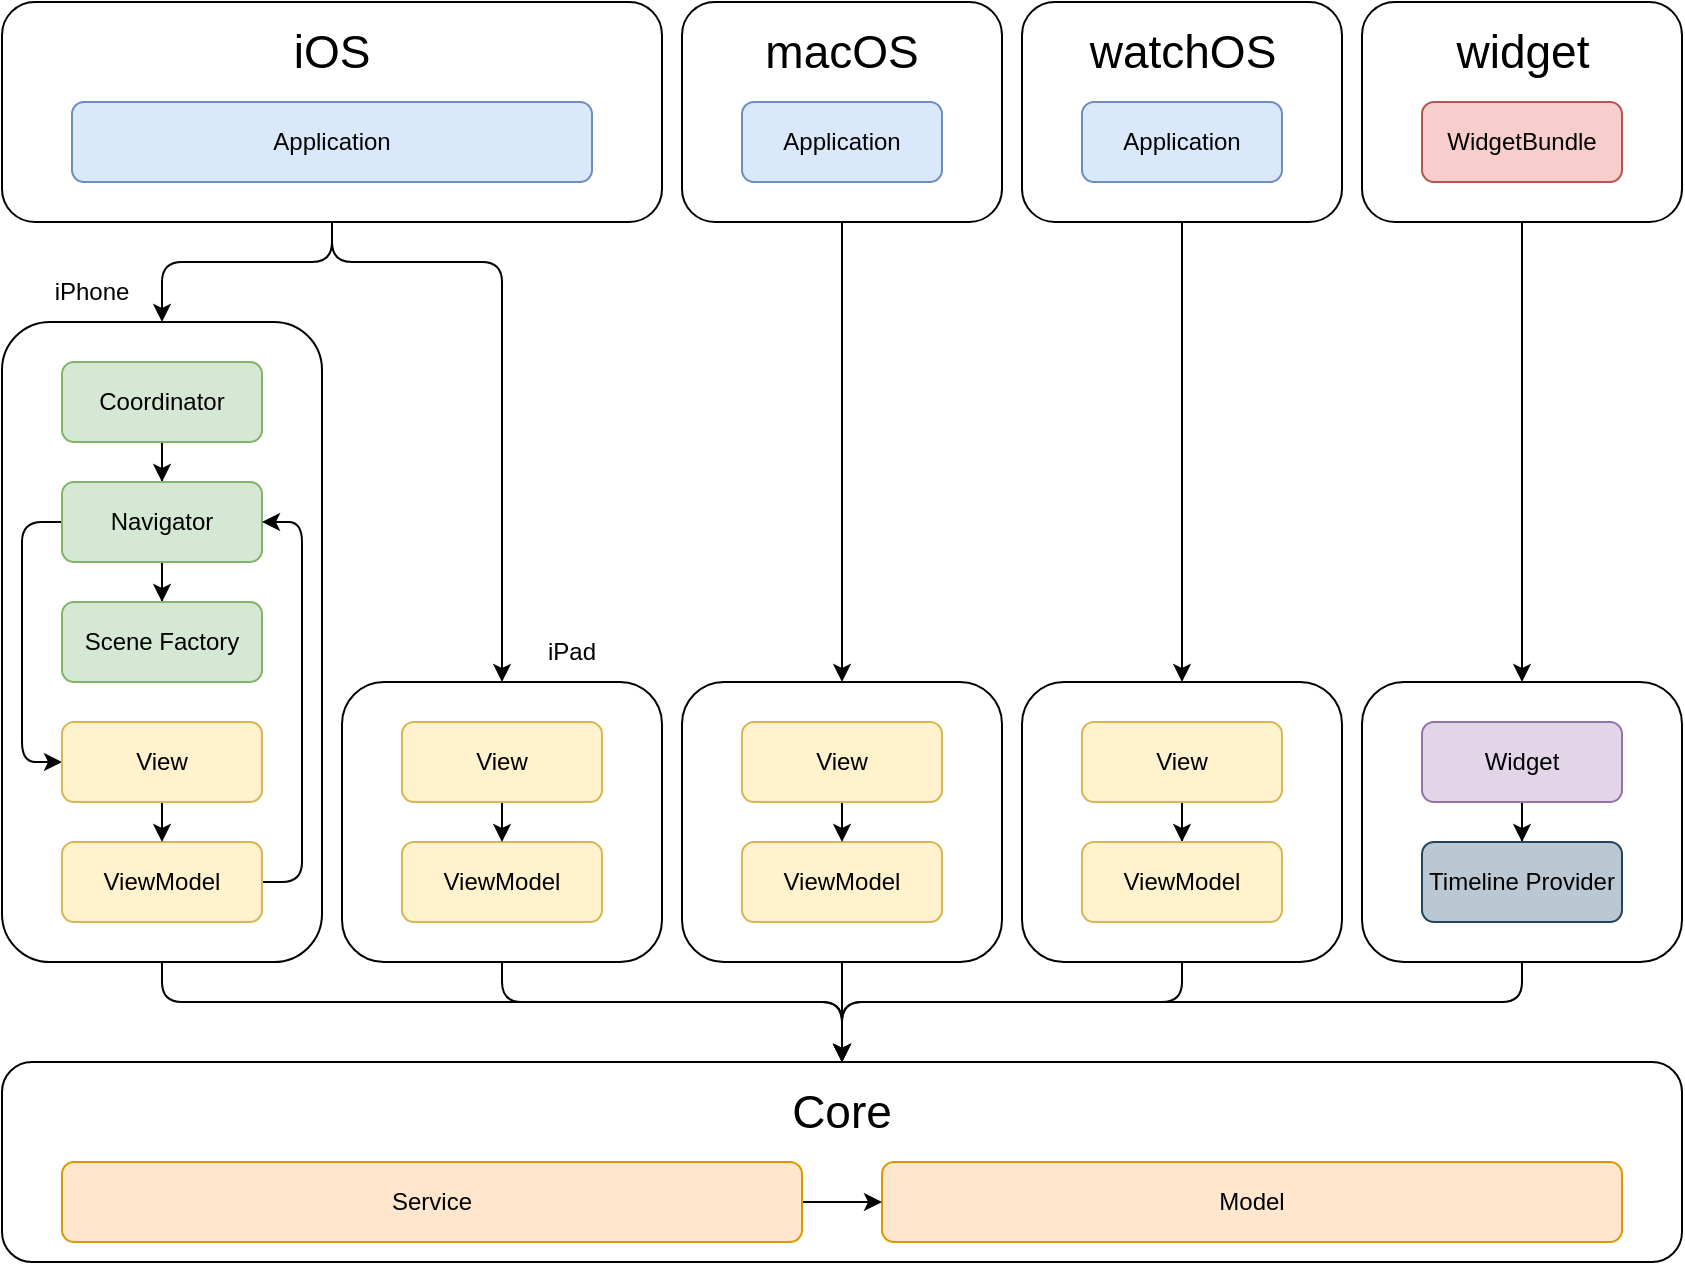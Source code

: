 <mxfile version="24.7.17">
  <diagram name="1 oldal" id="KdIXGfYalOhUa_dOvi26">
    <mxGraphModel dx="1363" dy="929" grid="1" gridSize="10" guides="1" tooltips="1" connect="1" arrows="1" fold="1" page="1" pageScale="1" pageWidth="827" pageHeight="1169" math="0" shadow="0">
      <root>
        <mxCell id="0" />
        <mxCell id="1" parent="0" />
        <mxCell id="Vqlb3dZFjE536sqPenBJ-21" style="edgeStyle=orthogonalEdgeStyle;rounded=1;orthogonalLoop=1;jettySize=auto;html=1;curved=0;" edge="1" parent="1" source="fzBN62UO4oejhAgNgZJR-6" target="fzBN62UO4oejhAgNgZJR-1">
          <mxGeometry relative="1" as="geometry">
            <Array as="points">
              <mxPoint x="250" y="880" />
              <mxPoint x="420" y="880" />
            </Array>
          </mxGeometry>
        </mxCell>
        <mxCell id="fzBN62UO4oejhAgNgZJR-6" value="" style="rounded=1;whiteSpace=wrap;html=1;fillColor=none;" parent="1" vertex="1">
          <mxGeometry x="170" y="720" width="160" height="140" as="geometry" />
        </mxCell>
        <mxCell id="Vqlb3dZFjE536sqPenBJ-15" style="edgeStyle=orthogonalEdgeStyle;rounded=1;orthogonalLoop=1;jettySize=auto;html=1;curved=0;" edge="1" parent="1" source="fzBN62UO4oejhAgNgZJR-3" target="fzBN62UO4oejhAgNgZJR-1">
          <mxGeometry relative="1" as="geometry">
            <Array as="points">
              <mxPoint x="80" y="880" />
              <mxPoint x="420" y="880" />
            </Array>
          </mxGeometry>
        </mxCell>
        <mxCell id="fzBN62UO4oejhAgNgZJR-3" value="" style="rounded=1;whiteSpace=wrap;html=1;fillColor=none;" parent="1" vertex="1">
          <mxGeometry y="540" width="160" height="320" as="geometry" />
        </mxCell>
        <mxCell id="fzBN62UO4oejhAgNgZJR-62" style="edgeStyle=orthogonalEdgeStyle;rounded=1;orthogonalLoop=1;jettySize=auto;html=1;curved=0;" parent="1" source="fzBN62UO4oejhAgNgZJR-60" target="fzBN62UO4oejhAgNgZJR-3" edge="1">
          <mxGeometry relative="1" as="geometry">
            <Array as="points">
              <mxPoint x="165" y="510" />
              <mxPoint x="80" y="510" />
            </Array>
          </mxGeometry>
        </mxCell>
        <mxCell id="fzBN62UO4oejhAgNgZJR-63" style="edgeStyle=orthogonalEdgeStyle;rounded=1;orthogonalLoop=1;jettySize=auto;html=1;exitX=0.5;exitY=1;exitDx=0;exitDy=0;curved=0;" parent="1" source="fzBN62UO4oejhAgNgZJR-60" target="fzBN62UO4oejhAgNgZJR-6" edge="1">
          <mxGeometry relative="1" as="geometry">
            <Array as="points">
              <mxPoint x="165" y="510" />
              <mxPoint x="250" y="510" />
            </Array>
            <mxPoint x="270" y="670" as="targetPoint" />
          </mxGeometry>
        </mxCell>
        <mxCell id="fzBN62UO4oejhAgNgZJR-60" value="" style="rounded=1;whiteSpace=wrap;html=1;fillColor=none;" parent="1" vertex="1">
          <mxGeometry y="380" width="330" height="110" as="geometry" />
        </mxCell>
        <mxCell id="UooaaY11Q18-pTHyj7YI-29" value="iOS" style="text;html=1;strokeColor=none;fillColor=none;align=center;verticalAlign=middle;whiteSpace=wrap;rounded=0;fontSize=23;" parent="1" vertex="1">
          <mxGeometry x="80" y="390" width="170" height="30" as="geometry" />
        </mxCell>
        <mxCell id="UooaaY11Q18-pTHyj7YI-1" value="Application" style="rounded=1;whiteSpace=wrap;html=1;fillColor=#dae8fc;strokeColor=#6c8ebf;" parent="1" vertex="1">
          <mxGeometry x="35" y="430" width="260" height="40" as="geometry" />
        </mxCell>
        <mxCell id="fzBN62UO4oejhAgNgZJR-7" style="edgeStyle=orthogonalEdgeStyle;rounded=0;orthogonalLoop=1;jettySize=auto;html=1;" parent="1" edge="1">
          <mxGeometry relative="1" as="geometry">
            <mxPoint x="280" y="630" as="sourcePoint" />
          </mxGeometry>
        </mxCell>
        <mxCell id="fzBN62UO4oejhAgNgZJR-9" style="edgeStyle=orthogonalEdgeStyle;rounded=0;orthogonalLoop=1;jettySize=auto;html=1;" parent="1" edge="1">
          <mxGeometry relative="1" as="geometry">
            <mxPoint x="280" y="690" as="sourcePoint" />
          </mxGeometry>
        </mxCell>
        <mxCell id="fzBN62UO4oejhAgNgZJR-14" value="ViewModel" style="rounded=1;whiteSpace=wrap;html=1;fillColor=#fff2cc;strokeColor=#d6b656;" parent="1" vertex="1">
          <mxGeometry x="200" y="800" width="100" height="40" as="geometry" />
        </mxCell>
        <mxCell id="fzBN62UO4oejhAgNgZJR-15" style="edgeStyle=orthogonalEdgeStyle;rounded=1;orthogonalLoop=1;jettySize=auto;html=1;curved=0;entryX=0.5;entryY=0;entryDx=0;entryDy=0;exitX=0.5;exitY=1;exitDx=0;exitDy=0;" parent="1" source="fzBN62UO4oejhAgNgZJR-16" target="fzBN62UO4oejhAgNgZJR-14" edge="1">
          <mxGeometry relative="1" as="geometry">
            <mxPoint x="250" y="790" as="targetPoint" />
            <Array as="points">
              <mxPoint x="250" y="780" />
              <mxPoint x="250" y="780" />
            </Array>
          </mxGeometry>
        </mxCell>
        <mxCell id="fzBN62UO4oejhAgNgZJR-16" value="View" style="rounded=1;whiteSpace=wrap;html=1;fillColor=#fff2cc;strokeColor=#d6b656;" parent="1" vertex="1">
          <mxGeometry x="200" y="740" width="100" height="40" as="geometry" />
        </mxCell>
        <mxCell id="fzBN62UO4oejhAgNgZJR-56" value="iPhone" style="text;html=1;strokeColor=none;fillColor=none;align=center;verticalAlign=middle;whiteSpace=wrap;rounded=0;fontSize=12;" parent="1" vertex="1">
          <mxGeometry y="510" width="90" height="30" as="geometry" />
        </mxCell>
        <mxCell id="UooaaY11Q18-pTHyj7YI-13" style="edgeStyle=orthogonalEdgeStyle;rounded=0;orthogonalLoop=1;jettySize=auto;html=1;" parent="1" source="UooaaY11Q18-pTHyj7YI-2" target="UooaaY11Q18-pTHyj7YI-3" edge="1">
          <mxGeometry relative="1" as="geometry" />
        </mxCell>
        <mxCell id="UooaaY11Q18-pTHyj7YI-2" value="Coordinator" style="rounded=1;whiteSpace=wrap;html=1;fillColor=#d5e8d4;strokeColor=#82b366;" parent="1" vertex="1">
          <mxGeometry x="30" y="560" width="100" height="40" as="geometry" />
        </mxCell>
        <mxCell id="UooaaY11Q18-pTHyj7YI-14" style="edgeStyle=orthogonalEdgeStyle;rounded=0;orthogonalLoop=1;jettySize=auto;html=1;" parent="1" source="UooaaY11Q18-pTHyj7YI-3" target="UooaaY11Q18-pTHyj7YI-4" edge="1">
          <mxGeometry relative="1" as="geometry" />
        </mxCell>
        <mxCell id="Vqlb3dZFjE536sqPenBJ-6" style="edgeStyle=orthogonalEdgeStyle;rounded=1;orthogonalLoop=1;jettySize=auto;html=1;entryX=0;entryY=0.5;entryDx=0;entryDy=0;curved=0;" edge="1" parent="1" source="UooaaY11Q18-pTHyj7YI-3" target="UooaaY11Q18-pTHyj7YI-7">
          <mxGeometry relative="1" as="geometry">
            <Array as="points">
              <mxPoint x="10" y="640" />
              <mxPoint x="10" y="760" />
            </Array>
          </mxGeometry>
        </mxCell>
        <mxCell id="UooaaY11Q18-pTHyj7YI-3" value="Navigator" style="rounded=1;whiteSpace=wrap;html=1;fillColor=#d5e8d4;strokeColor=#82b366;" parent="1" vertex="1">
          <mxGeometry x="30" y="620" width="100" height="40" as="geometry" />
        </mxCell>
        <mxCell id="UooaaY11Q18-pTHyj7YI-4" value="Scene Factory" style="rounded=1;whiteSpace=wrap;html=1;fillColor=#d5e8d4;strokeColor=#82b366;" parent="1" vertex="1">
          <mxGeometry x="30" y="680" width="100" height="40" as="geometry" />
        </mxCell>
        <mxCell id="UooaaY11Q18-pTHyj7YI-35" style="edgeStyle=orthogonalEdgeStyle;rounded=1;orthogonalLoop=1;jettySize=auto;html=1;startArrow=none;startFill=0;exitX=1;exitY=0.5;exitDx=0;exitDy=0;endArrow=classic;endFill=1;movable=1;resizable=1;rotatable=1;deletable=1;editable=1;locked=0;connectable=1;flowAnimation=0;" parent="1" source="UooaaY11Q18-pTHyj7YI-5" target="UooaaY11Q18-pTHyj7YI-3" edge="1">
          <mxGeometry relative="1" as="geometry">
            <Array as="points">
              <mxPoint x="150" y="820" />
              <mxPoint x="150" y="640" />
            </Array>
          </mxGeometry>
        </mxCell>
        <mxCell id="UooaaY11Q18-pTHyj7YI-5" value="ViewModel" style="rounded=1;whiteSpace=wrap;html=1;fillColor=#fff2cc;strokeColor=#d6b656;" parent="1" vertex="1">
          <mxGeometry x="30" y="800" width="100" height="40" as="geometry" />
        </mxCell>
        <mxCell id="UooaaY11Q18-pTHyj7YI-16" style="edgeStyle=orthogonalEdgeStyle;rounded=1;orthogonalLoop=1;jettySize=auto;html=1;curved=0;entryX=0.5;entryY=0;entryDx=0;entryDy=0;exitX=0.5;exitY=1;exitDx=0;exitDy=0;" parent="1" source="UooaaY11Q18-pTHyj7YI-7" target="UooaaY11Q18-pTHyj7YI-5" edge="1">
          <mxGeometry relative="1" as="geometry">
            <mxPoint x="80" y="790" as="targetPoint" />
            <Array as="points">
              <mxPoint x="80" y="780" />
              <mxPoint x="80" y="780" />
            </Array>
          </mxGeometry>
        </mxCell>
        <mxCell id="UooaaY11Q18-pTHyj7YI-7" value="View" style="rounded=1;whiteSpace=wrap;html=1;fillColor=#fff2cc;strokeColor=#d6b656;" parent="1" vertex="1">
          <mxGeometry x="30" y="740" width="100" height="40" as="geometry" />
        </mxCell>
        <mxCell id="Vqlb3dZFjE536sqPenBJ-17" style="edgeStyle=orthogonalEdgeStyle;rounded=1;orthogonalLoop=1;jettySize=auto;html=1;curved=0;" edge="1" parent="1" source="fzBN62UO4oejhAgNgZJR-17" target="fzBN62UO4oejhAgNgZJR-1">
          <mxGeometry relative="1" as="geometry" />
        </mxCell>
        <mxCell id="fzBN62UO4oejhAgNgZJR-17" value="" style="rounded=1;whiteSpace=wrap;html=1;fillColor=none;" parent="1" vertex="1">
          <mxGeometry x="340" y="720" width="160" height="140" as="geometry" />
        </mxCell>
        <mxCell id="fzBN62UO4oejhAgNgZJR-18" style="edgeStyle=orthogonalEdgeStyle;rounded=0;orthogonalLoop=1;jettySize=auto;html=1;" parent="1" edge="1">
          <mxGeometry relative="1" as="geometry">
            <mxPoint x="460" y="630" as="sourcePoint" />
          </mxGeometry>
        </mxCell>
        <mxCell id="fzBN62UO4oejhAgNgZJR-20" style="edgeStyle=orthogonalEdgeStyle;rounded=0;orthogonalLoop=1;jettySize=auto;html=1;" parent="1" edge="1">
          <mxGeometry relative="1" as="geometry">
            <mxPoint x="460" y="690" as="sourcePoint" />
          </mxGeometry>
        </mxCell>
        <mxCell id="fzBN62UO4oejhAgNgZJR-25" value="ViewModel" style="rounded=1;whiteSpace=wrap;html=1;fillColor=#fff2cc;strokeColor=#d6b656;" parent="1" vertex="1">
          <mxGeometry x="370" y="800" width="100" height="40" as="geometry" />
        </mxCell>
        <mxCell id="fzBN62UO4oejhAgNgZJR-26" style="edgeStyle=orthogonalEdgeStyle;rounded=1;orthogonalLoop=1;jettySize=auto;html=1;curved=0;entryX=0.5;entryY=0;entryDx=0;entryDy=0;exitX=0.5;exitY=1;exitDx=0;exitDy=0;" parent="1" source="fzBN62UO4oejhAgNgZJR-27" target="fzBN62UO4oejhAgNgZJR-25" edge="1">
          <mxGeometry relative="1" as="geometry">
            <mxPoint x="420" y="790" as="targetPoint" />
            <Array as="points">
              <mxPoint x="420" y="780" />
              <mxPoint x="420" y="780" />
            </Array>
          </mxGeometry>
        </mxCell>
        <mxCell id="fzBN62UO4oejhAgNgZJR-27" value="View" style="rounded=1;whiteSpace=wrap;html=1;fillColor=#fff2cc;strokeColor=#d6b656;" parent="1" vertex="1">
          <mxGeometry x="370" y="740" width="100" height="40" as="geometry" />
        </mxCell>
        <mxCell id="Vqlb3dZFjE536sqPenBJ-20" style="edgeStyle=orthogonalEdgeStyle;rounded=1;orthogonalLoop=1;jettySize=auto;html=1;curved=0;" edge="1" parent="1" source="5_Yaha5WO8GoKf-d1Jsj-4" target="fzBN62UO4oejhAgNgZJR-1">
          <mxGeometry relative="1" as="geometry">
            <Array as="points">
              <mxPoint x="590" y="880" />
              <mxPoint x="420" y="880" />
            </Array>
          </mxGeometry>
        </mxCell>
        <mxCell id="5_Yaha5WO8GoKf-d1Jsj-4" value="&lt;span style=&quot;caret-color: rgba(0, 0, 0, 0); color: rgba(0, 0, 0, 0); font-family: monospace; font-size: 0px; text-align: start; white-space: nowrap;&quot;&gt;%3CmxGraphModel%3E%3Croot%3E%3CmxCell%20id%3D%220%22%2F%3E%3CmxCell%20id%3D%221%22%20parent%3D%220%22%2F%3E%3CmxCell%20id%3D%222%22%20value%3D%22%22%20style%3D%22rounded%3D1%3BwhiteSpace%3Dwrap%3Bhtml%3D1%3BfillColor%3Dnone%3B%22%20vertex%3D%221%22%20parent%3D%221%22%3E%3CmxGeometry%20x%3D%22220%22%20y%3D%22540%22%20width%3D%22160%22%20height%3D%22320%22%20as%3D%22geometry%22%2F%3E%3C%2FmxCell%3E%3CmxCell%20id%3D%223%22%20style%3D%22edgeStyle%3DorthogonalEdgeStyle%3Brounded%3D0%3BorthogonalLoop%3D1%3BjettySize%3Dauto%3Bhtml%3D1%3B%22%20edge%3D%221%22%20source%3D%224%22%20target%3D%227%22%20parent%3D%221%22%3E%3CmxGeometry%20relative%3D%221%22%20as%3D%22geometry%22%2F%3E%3C%2FmxCell%3E%3CmxCell%20id%3D%224%22%20value%3D%22Coordinator%22%20style%3D%22rounded%3D1%3BwhiteSpace%3Dwrap%3Bhtml%3D1%3BfillColor%3D%23d5e8d4%3BstrokeColor%3D%2382b366%3B%22%20vertex%3D%221%22%20parent%3D%221%22%3E%3CmxGeometry%20x%3D%22250%22%20y%3D%22560%22%20width%3D%22100%22%20height%3D%2240%22%20as%3D%22geometry%22%2F%3E%3C%2FmxCell%3E%3CmxCell%20id%3D%225%22%20style%3D%22edgeStyle%3DorthogonalEdgeStyle%3Brounded%3D0%3BorthogonalLoop%3D1%3BjettySize%3Dauto%3Bhtml%3D1%3B%22%20edge%3D%221%22%20source%3D%227%22%20target%3D%228%22%20parent%3D%221%22%3E%3CmxGeometry%20relative%3D%221%22%20as%3D%22geometry%22%2F%3E%3C%2FmxCell%3E%3CmxCell%20id%3D%226%22%20style%3D%22edgeStyle%3DorthogonalEdgeStyle%3Brounded%3D0%3BorthogonalLoop%3D1%3BjettySize%3Dauto%3Bhtml%3D1%3BexitX%3D0.5%3BexitY%3D1%3BexitDx%3D0%3BexitDy%3D0%3BentryX%3D0.5%3BentryY%3D0%3BentryDx%3D0%3BentryDy%3D0%3B%22%20edge%3D%221%22%20source%3D%228%22%20target%3D%2212%22%20parent%3D%221%22%3E%3CmxGeometry%20relative%3D%221%22%20as%3D%22geometry%22%3E%3CArray%20as%3D%22points%22%2F%3E%3CmxPoint%20x%3D%22300%22%20y%3D%22660%22%20as%3D%22sourcePoint%22%2F%3E%3C%2FmxGeometry%3E%3C%2FmxCell%3E%3CmxCell%20id%3D%227%22%20value%3D%22Navigator%22%20style%3D%22rounded%3D1%3BwhiteSpace%3Dwrap%3Bhtml%3D1%3BfillColor%3D%23d5e8d4%3BstrokeColor%3D%2382b366%3B%22%20vertex%3D%221%22%20parent%3D%221%22%3E%3CmxGeometry%20x%3D%22250%22%20y%3D%22620%22%20width%3D%22100%22%20height%3D%2240%22%20as%3D%22geometry%22%2F%3E%3C%2FmxCell%3E%3CmxCell%20id%3D%228%22%20value%3D%22Scene%20Factory%22%20style%3D%22rounded%3D1%3BwhiteSpace%3Dwrap%3Bhtml%3D1%3BfillColor%3D%23d5e8d4%3BstrokeColor%3D%2382b366%3B%22%20vertex%3D%221%22%20parent%3D%221%22%3E%3CmxGeometry%20x%3D%22250%22%20y%3D%22680%22%20width%3D%22100%22%20height%3D%2240%22%20as%3D%22geometry%22%2F%3E%3C%2FmxCell%3E%3CmxCell%20id%3D%229%22%20style%3D%22edgeStyle%3DorthogonalEdgeStyle%3Brounded%3D1%3BorthogonalLoop%3D1%3BjettySize%3Dauto%3Bhtml%3D1%3BstartArrow%3Dnone%3BstartFill%3D0%3BexitX%3D1%3BexitY%3D0.5%3BexitDx%3D0%3BexitDy%3D0%3BendArrow%3Dclassic%3BendFill%3D1%3Bmovable%3D1%3Bresizable%3D1%3Brotatable%3D1%3Bdeletable%3D1%3Beditable%3D1%3Blocked%3D0%3Bconnectable%3D1%3BflowAnimation%3D0%3B%22%20edge%3D%221%22%20source%3D%2210%22%20target%3D%227%22%20parent%3D%221%22%3E%3CmxGeometry%20relative%3D%221%22%20as%3D%22geometry%22%3E%3CArray%20as%3D%22points%22%3E%3CmxPoint%20x%3D%22370%22%20y%3D%22820%22%2F%3E%3CmxPoint%20x%3D%22370%22%20y%3D%22640%22%2F%3E%3C%2FArray%3E%3C%2FmxGeometry%3E%3C%2FmxCell%3E%3CmxCell%20id%3D%2210%22%20value%3D%22ViewModel%22%20style%3D%22rounded%3D1%3BwhiteSpace%3Dwrap%3Bhtml%3D1%3BfillColor%3D%23ffe6cc%3BstrokeColor%3D%23d79b00%3B%22%20vertex%3D%221%22%20parent%3D%221%22%3E%3CmxGeometry%20x%3D%22250%22%20y%3D%22800%22%20width%3D%22100%22%20height%3D%2240%22%20as%3D%22geometry%22%2F%3E%3C%2FmxCell%3E%3CmxCell%20id%3D%2211%22%20style%3D%22edgeStyle%3DorthogonalEdgeStyle%3Brounded%3D1%3BorthogonalLoop%3D1%3BjettySize%3Dauto%3Bhtml%3D1%3Bcurved%3D0%3BentryX%3D0.5%3BentryY%3D0%3BentryDx%3D0%3BentryDy%3D0%3BexitX%3D0.5%3BexitY%3D1%3BexitDx%3D0%3BexitDy%3D0%3B%22%20edge%3D%221%22%20source%3D%2212%22%20target%3D%2210%22%20parent%3D%221%22%3E%3CmxGeometry%20relative%3D%221%22%20as%3D%22geometry%22%3E%3CmxPoint%20x%3D%22300%22%20y%3D%22790%22%20as%3D%22targetPoint%22%2F%3E%3CArray%20as%3D%22points%22%3E%3CmxPoint%20x%3D%22300%22%20y%3D%22780%22%2F%3E%3CmxPoint%20x%3D%22300%22%20y%3D%22780%22%2F%3E%3C%2FArray%3E%3C%2FmxGeometry%3E%3C%2FmxCell%3E%3CmxCell%20id%3D%2212%22%20value%3D%22View%22%20style%3D%22rounded%3D1%3BwhiteSpace%3Dwrap%3Bhtml%3D1%3BfillColor%3D%23ffe6cc%3BstrokeColor%3D%23d79b00%3B%22%20vertex%3D%221%22%20parent%3D%221%22%3E%3CmxGeometry%20x%3D%22250%22%20y%3D%22740%22%20width%3D%22100%22%20height%3D%2240%22%20as%3D%22geometry%22%2F%3E%3C%2FmxCell%3E%3C%2Froot%3E%3C%2FmxGraphModel%3E&lt;/span&gt;" style="rounded=1;whiteSpace=wrap;html=1;fillColor=none;" parent="1" vertex="1">
          <mxGeometry x="510" y="720" width="160" height="140" as="geometry" />
        </mxCell>
        <mxCell id="5_Yaha5WO8GoKf-d1Jsj-8" style="edgeStyle=orthogonalEdgeStyle;rounded=0;orthogonalLoop=1;jettySize=auto;html=1;" parent="1" source="5_Yaha5WO8GoKf-d1Jsj-3" target="5_Yaha5WO8GoKf-d1Jsj-7" edge="1">
          <mxGeometry relative="1" as="geometry" />
        </mxCell>
        <mxCell id="5_Yaha5WO8GoKf-d1Jsj-3" value="View" style="rounded=1;whiteSpace=wrap;html=1;fillColor=#fff2cc;strokeColor=#d6b656;" parent="1" vertex="1">
          <mxGeometry x="540" y="740" width="100" height="40" as="geometry" />
        </mxCell>
        <mxCell id="5_Yaha5WO8GoKf-d1Jsj-7" value="ViewModel" style="rounded=1;whiteSpace=wrap;html=1;fillColor=#fff2cc;strokeColor=#d6b656;" parent="1" vertex="1">
          <mxGeometry x="540" y="800" width="100" height="40" as="geometry" />
        </mxCell>
        <mxCell id="Vqlb3dZFjE536sqPenBJ-19" style="edgeStyle=orthogonalEdgeStyle;rounded=1;orthogonalLoop=1;jettySize=auto;html=1;curved=0;" edge="1" parent="1" source="UooaaY11Q18-pTHyj7YI-26" target="fzBN62UO4oejhAgNgZJR-1">
          <mxGeometry relative="1" as="geometry">
            <Array as="points">
              <mxPoint x="760" y="880" />
              <mxPoint x="420" y="880" />
            </Array>
          </mxGeometry>
        </mxCell>
        <mxCell id="UooaaY11Q18-pTHyj7YI-26" value="" style="rounded=1;whiteSpace=wrap;html=1;fillColor=none;" parent="1" vertex="1">
          <mxGeometry x="680" y="720" width="160" height="140" as="geometry" />
        </mxCell>
        <mxCell id="UooaaY11Q18-pTHyj7YI-22" style="edgeStyle=orthogonalEdgeStyle;rounded=0;orthogonalLoop=1;jettySize=auto;html=1;entryX=0.5;entryY=0;entryDx=0;entryDy=0;" parent="1" source="UooaaY11Q18-pTHyj7YI-10" target="UooaaY11Q18-pTHyj7YI-11" edge="1">
          <mxGeometry relative="1" as="geometry" />
        </mxCell>
        <mxCell id="UooaaY11Q18-pTHyj7YI-10" value="Widget" style="rounded=1;whiteSpace=wrap;html=1;fillColor=#e1d5e7;strokeColor=#9673a6;" parent="1" vertex="1">
          <mxGeometry x="710" y="740" width="100" height="40" as="geometry" />
        </mxCell>
        <mxCell id="UooaaY11Q18-pTHyj7YI-11" value="Timeline Provider" style="rounded=1;whiteSpace=wrap;html=1;fillColor=#bac8d3;strokeColor=#23445d;" parent="1" vertex="1">
          <mxGeometry x="710" y="800" width="100" height="40" as="geometry" />
        </mxCell>
        <mxCell id="fzBN62UO4oejhAgNgZJR-1" value="" style="rounded=1;whiteSpace=wrap;html=1;fillColor=none;" parent="1" vertex="1">
          <mxGeometry y="910" width="840" height="100" as="geometry" />
        </mxCell>
        <mxCell id="UooaaY11Q18-pTHyj7YI-8" value="Model" style="rounded=1;whiteSpace=wrap;html=1;fillColor=#ffe6cc;strokeColor=#d79b00;" parent="1" vertex="1">
          <mxGeometry x="440" y="960" width="370" height="40" as="geometry" />
        </mxCell>
        <mxCell id="Vqlb3dZFjE536sqPenBJ-1" style="edgeStyle=orthogonalEdgeStyle;rounded=0;orthogonalLoop=1;jettySize=auto;html=1;exitX=1;exitY=0.5;exitDx=0;exitDy=0;" edge="1" parent="1" source="UooaaY11Q18-pTHyj7YI-9" target="UooaaY11Q18-pTHyj7YI-8">
          <mxGeometry relative="1" as="geometry" />
        </mxCell>
        <mxCell id="UooaaY11Q18-pTHyj7YI-9" value="Service" style="rounded=1;whiteSpace=wrap;html=1;fillColor=#ffe6cc;strokeColor=#d79b00;" parent="1" vertex="1">
          <mxGeometry x="30" y="960" width="370" height="40" as="geometry" />
        </mxCell>
        <mxCell id="fzBN62UO4oejhAgNgZJR-2" value="Core" style="text;html=1;strokeColor=none;fillColor=none;align=center;verticalAlign=middle;whiteSpace=wrap;rounded=0;fontSize=23;" parent="1" vertex="1">
          <mxGeometry x="390" y="920" width="60" height="30" as="geometry" />
        </mxCell>
        <mxCell id="1GH-yLbW6XLYDxtlig_x-10" style="edgeStyle=orthogonalEdgeStyle;rounded=0;orthogonalLoop=1;jettySize=auto;html=1;" parent="1" source="1GH-yLbW6XLYDxtlig_x-1" edge="1">
          <mxGeometry relative="1" as="geometry">
            <Array as="points" />
            <mxPoint x="420" y="720" as="targetPoint" />
          </mxGeometry>
        </mxCell>
        <mxCell id="1GH-yLbW6XLYDxtlig_x-1" value="" style="rounded=1;whiteSpace=wrap;html=1;fillColor=none;" parent="1" vertex="1">
          <mxGeometry x="340" y="380" width="160" height="110" as="geometry" />
        </mxCell>
        <mxCell id="1GH-yLbW6XLYDxtlig_x-11" style="edgeStyle=orthogonalEdgeStyle;rounded=0;orthogonalLoop=1;jettySize=auto;html=1;" parent="1" source="1GH-yLbW6XLYDxtlig_x-4" target="5_Yaha5WO8GoKf-d1Jsj-4" edge="1">
          <mxGeometry relative="1" as="geometry" />
        </mxCell>
        <mxCell id="1GH-yLbW6XLYDxtlig_x-4" value="" style="rounded=1;whiteSpace=wrap;html=1;fillColor=none;" parent="1" vertex="1">
          <mxGeometry x="510" y="380" width="160" height="110" as="geometry" />
        </mxCell>
        <mxCell id="1GH-yLbW6XLYDxtlig_x-5" value="macOS" style="text;html=1;strokeColor=none;fillColor=none;align=center;verticalAlign=middle;whiteSpace=wrap;rounded=0;fontSize=23;" parent="1" vertex="1">
          <mxGeometry x="376.25" y="390" width="87.5" height="30" as="geometry" />
        </mxCell>
        <mxCell id="1GH-yLbW6XLYDxtlig_x-6" value="watchOS" style="text;html=1;strokeColor=none;fillColor=none;align=center;verticalAlign=middle;whiteSpace=wrap;rounded=0;fontSize=23;" parent="1" vertex="1">
          <mxGeometry x="542.5" y="390" width="95" height="30" as="geometry" />
        </mxCell>
        <mxCell id="1GH-yLbW6XLYDxtlig_x-7" value="Application" style="rounded=1;whiteSpace=wrap;html=1;fillColor=#dae8fc;strokeColor=#6c8ebf;" parent="1" vertex="1">
          <mxGeometry x="540" y="430" width="100" height="40" as="geometry" />
        </mxCell>
        <mxCell id="1GH-yLbW6XLYDxtlig_x-8" value="Application" style="rounded=1;whiteSpace=wrap;html=1;fillColor=#dae8fc;strokeColor=#6c8ebf;" parent="1" vertex="1">
          <mxGeometry x="370" y="430" width="100" height="40" as="geometry" />
        </mxCell>
        <mxCell id="1GH-yLbW6XLYDxtlig_x-29" style="edgeStyle=orthogonalEdgeStyle;rounded=0;orthogonalLoop=1;jettySize=auto;html=1;" parent="1" source="1GH-yLbW6XLYDxtlig_x-26" target="UooaaY11Q18-pTHyj7YI-26" edge="1">
          <mxGeometry relative="1" as="geometry">
            <mxPoint x="760" y="740" as="targetPoint" />
          </mxGeometry>
        </mxCell>
        <mxCell id="1GH-yLbW6XLYDxtlig_x-26" value="" style="rounded=1;whiteSpace=wrap;html=1;fillColor=none;" parent="1" vertex="1">
          <mxGeometry x="680" y="380" width="160" height="110" as="geometry" />
        </mxCell>
        <mxCell id="1GH-yLbW6XLYDxtlig_x-27" value="widget" style="text;html=1;strokeColor=none;fillColor=none;align=center;verticalAlign=middle;whiteSpace=wrap;rounded=0;fontSize=23;" parent="1" vertex="1">
          <mxGeometry x="712.5" y="390" width="95" height="30" as="geometry" />
        </mxCell>
        <mxCell id="1GH-yLbW6XLYDxtlig_x-28" value="WidgetBundle" style="rounded=1;whiteSpace=wrap;html=1;fillColor=#f8cecc;strokeColor=#b85450;" parent="1" vertex="1">
          <mxGeometry x="710" y="430" width="100" height="40" as="geometry" />
        </mxCell>
        <mxCell id="LT5Fb_uqsC5D3FVNRHim-1" value="iPad" style="text;html=1;strokeColor=none;fillColor=none;align=center;verticalAlign=middle;whiteSpace=wrap;rounded=0;fontSize=12;" parent="1" vertex="1">
          <mxGeometry x="240" y="690" width="90" height="30" as="geometry" />
        </mxCell>
      </root>
    </mxGraphModel>
  </diagram>
</mxfile>

